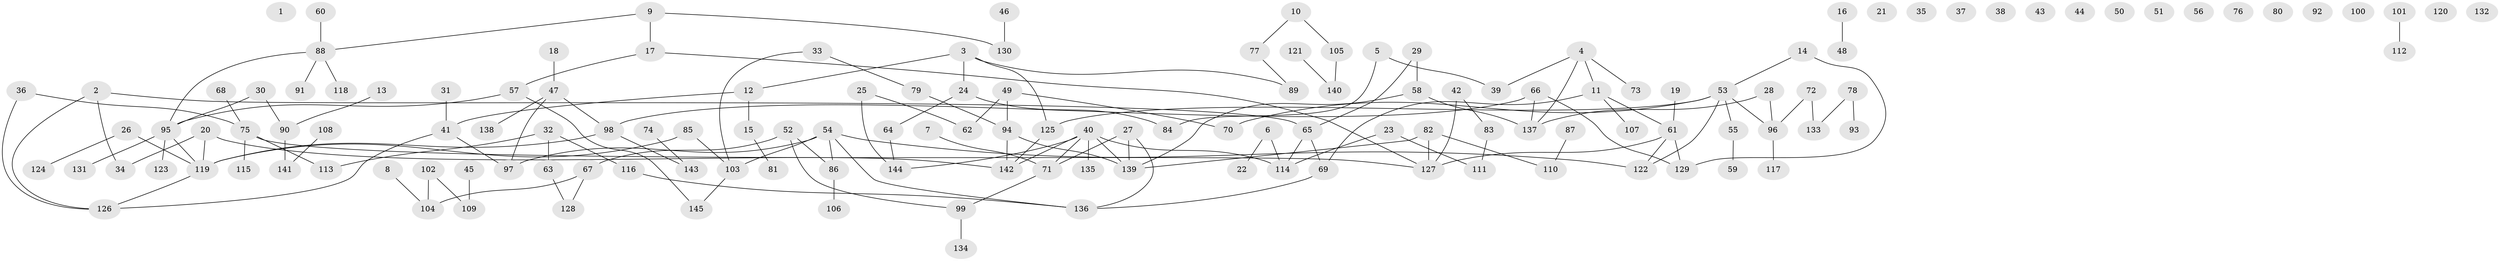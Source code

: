 // coarse degree distribution, {3: 0.12727272727272726, 4: 0.10909090909090909, 5: 0.18181818181818182, 2: 0.2545454545454545, 1: 0.23636363636363636, 6: 0.07272727272727272, 8: 0.01818181818181818}
// Generated by graph-tools (version 1.1) at 2025/35/03/04/25 23:35:48]
// undirected, 145 vertices, 157 edges
graph export_dot {
  node [color=gray90,style=filled];
  1;
  2;
  3;
  4;
  5;
  6;
  7;
  8;
  9;
  10;
  11;
  12;
  13;
  14;
  15;
  16;
  17;
  18;
  19;
  20;
  21;
  22;
  23;
  24;
  25;
  26;
  27;
  28;
  29;
  30;
  31;
  32;
  33;
  34;
  35;
  36;
  37;
  38;
  39;
  40;
  41;
  42;
  43;
  44;
  45;
  46;
  47;
  48;
  49;
  50;
  51;
  52;
  53;
  54;
  55;
  56;
  57;
  58;
  59;
  60;
  61;
  62;
  63;
  64;
  65;
  66;
  67;
  68;
  69;
  70;
  71;
  72;
  73;
  74;
  75;
  76;
  77;
  78;
  79;
  80;
  81;
  82;
  83;
  84;
  85;
  86;
  87;
  88;
  89;
  90;
  91;
  92;
  93;
  94;
  95;
  96;
  97;
  98;
  99;
  100;
  101;
  102;
  103;
  104;
  105;
  106;
  107;
  108;
  109;
  110;
  111;
  112;
  113;
  114;
  115;
  116;
  117;
  118;
  119;
  120;
  121;
  122;
  123;
  124;
  125;
  126;
  127;
  128;
  129;
  130;
  131;
  132;
  133;
  134;
  135;
  136;
  137;
  138;
  139;
  140;
  141;
  142;
  143;
  144;
  145;
  2 -- 34;
  2 -- 65;
  2 -- 126;
  3 -- 12;
  3 -- 24;
  3 -- 89;
  3 -- 125;
  4 -- 11;
  4 -- 39;
  4 -- 73;
  4 -- 137;
  5 -- 39;
  5 -- 84;
  6 -- 22;
  6 -- 114;
  7 -- 71;
  8 -- 104;
  9 -- 17;
  9 -- 88;
  9 -- 130;
  10 -- 77;
  10 -- 105;
  11 -- 61;
  11 -- 69;
  11 -- 107;
  12 -- 15;
  12 -- 41;
  13 -- 90;
  14 -- 53;
  14 -- 129;
  15 -- 81;
  16 -- 48;
  17 -- 57;
  17 -- 127;
  18 -- 47;
  19 -- 61;
  20 -- 34;
  20 -- 119;
  20 -- 142;
  23 -- 111;
  23 -- 114;
  24 -- 64;
  24 -- 84;
  25 -- 62;
  25 -- 144;
  26 -- 119;
  26 -- 124;
  27 -- 71;
  27 -- 136;
  27 -- 139;
  28 -- 96;
  28 -- 137;
  29 -- 58;
  29 -- 65;
  30 -- 90;
  30 -- 95;
  31 -- 41;
  32 -- 63;
  32 -- 113;
  32 -- 116;
  33 -- 79;
  33 -- 103;
  36 -- 75;
  36 -- 126;
  40 -- 71;
  40 -- 114;
  40 -- 135;
  40 -- 139;
  40 -- 142;
  40 -- 144;
  41 -- 97;
  41 -- 126;
  42 -- 83;
  42 -- 127;
  45 -- 109;
  46 -- 130;
  47 -- 97;
  47 -- 98;
  47 -- 138;
  49 -- 62;
  49 -- 70;
  49 -- 94;
  52 -- 67;
  52 -- 86;
  52 -- 99;
  53 -- 55;
  53 -- 70;
  53 -- 96;
  53 -- 122;
  53 -- 125;
  54 -- 86;
  54 -- 97;
  54 -- 103;
  54 -- 122;
  54 -- 136;
  55 -- 59;
  57 -- 95;
  57 -- 145;
  58 -- 137;
  58 -- 139;
  60 -- 88;
  61 -- 122;
  61 -- 127;
  61 -- 129;
  63 -- 128;
  64 -- 144;
  65 -- 69;
  65 -- 114;
  66 -- 98;
  66 -- 129;
  66 -- 137;
  67 -- 104;
  67 -- 128;
  68 -- 75;
  69 -- 136;
  71 -- 99;
  72 -- 96;
  72 -- 133;
  74 -- 143;
  75 -- 113;
  75 -- 115;
  75 -- 127;
  77 -- 89;
  78 -- 93;
  78 -- 133;
  79 -- 94;
  82 -- 110;
  82 -- 127;
  82 -- 139;
  83 -- 111;
  85 -- 103;
  85 -- 119;
  86 -- 106;
  87 -- 110;
  88 -- 91;
  88 -- 95;
  88 -- 118;
  90 -- 141;
  94 -- 139;
  94 -- 142;
  95 -- 119;
  95 -- 123;
  95 -- 131;
  96 -- 117;
  98 -- 119;
  98 -- 143;
  99 -- 134;
  101 -- 112;
  102 -- 104;
  102 -- 109;
  103 -- 145;
  105 -- 140;
  108 -- 141;
  116 -- 136;
  119 -- 126;
  121 -- 140;
  125 -- 142;
}
